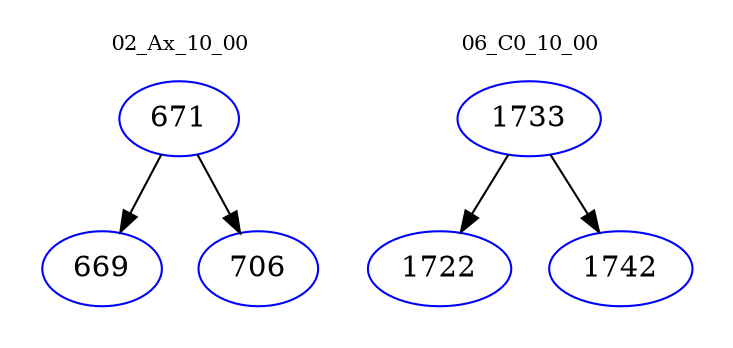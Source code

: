 digraph{
subgraph cluster_0 {
color = white
label = "02_Ax_10_00";
fontsize=10;
T0_671 [label="671", color="blue"]
T0_671 -> T0_669 [color="black"]
T0_669 [label="669", color="blue"]
T0_671 -> T0_706 [color="black"]
T0_706 [label="706", color="blue"]
}
subgraph cluster_1 {
color = white
label = "06_C0_10_00";
fontsize=10;
T1_1733 [label="1733", color="blue"]
T1_1733 -> T1_1722 [color="black"]
T1_1722 [label="1722", color="blue"]
T1_1733 -> T1_1742 [color="black"]
T1_1742 [label="1742", color="blue"]
}
}
